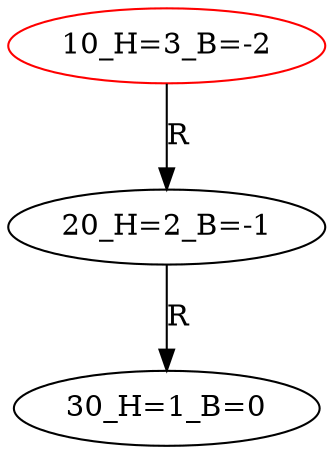 digraph BiTreeBiTreeInsert {
"10_H=3_B=-2" -> {"20_H=2_B=-1"} [label="R"]
"20_H=2_B=-1" -> {"30_H=1_B=0"} [label="R"]
"10_H=3_B=-2" [color=red]
"20_H=2_B=-1"
"30_H=1_B=0"
}
